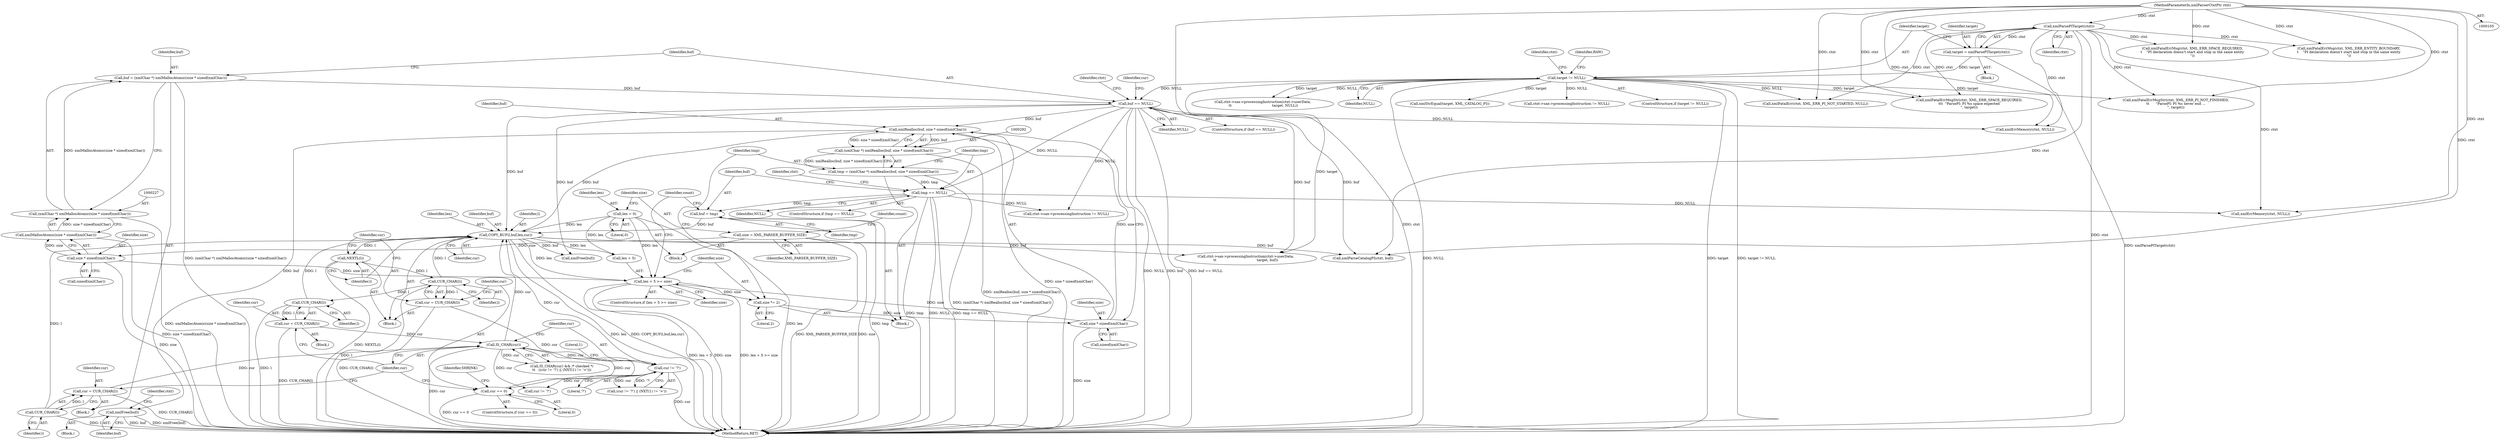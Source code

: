 digraph "0_Chrome_44a637b47793512bfb1d2589d43b8dc492a97629_0@pointer" {
"1000307" [label="(Call,xmlFree(buf))"];
"1000293" [label="(Call,xmlRealloc(buf, size * sizeof(xmlChar)))"];
"1000329" [label="(Call,COPY_BUF(l,buf,len,cur))"];
"1000338" [label="(Call,CUR_CHAR(l))"];
"1000334" [label="(Call,NEXTL(l))"];
"1000263" [label="(Call,CUR_CHAR(l))"];
"1000349" [label="(Call,CUR_CHAR(l))"];
"1000234" [label="(Call,buf == NULL)"];
"1000224" [label="(Call,buf = (xmlChar *) xmlMallocAtomic(size * sizeof(xmlChar)))"];
"1000226" [label="(Call,(xmlChar *) xmlMallocAtomic(size * sizeof(xmlChar)))"];
"1000228" [label="(Call,xmlMallocAtomic(size * sizeof(xmlChar)))"];
"1000229" [label="(Call,size * sizeof(xmlChar))"];
"1000117" [label="(Call,size = XML_PARSER_BUFFER_SIZE)"];
"1000162" [label="(Call,target != NULL)"];
"1000157" [label="(Call,target = xmlParsePITarget(ctxt))"];
"1000159" [label="(Call,xmlParsePITarget(ctxt))"];
"1000106" [label="(MethodParameterIn,xmlParserCtxtPtr ctxt)"];
"1000315" [label="(Call,buf = tmp)"];
"1000300" [label="(Call,tmp == NULL)"];
"1000289" [label="(Call,tmp = (xmlChar *) xmlRealloc(buf, size * sizeof(xmlChar)))"];
"1000291" [label="(Call,(xmlChar *) xmlRealloc(buf, size * sizeof(xmlChar)))"];
"1000113" [label="(Call,len = 0)"];
"1000267" [label="(Call,IS_CHAR(cur))"];
"1000347" [label="(Call,cur = CUR_CHAR(l))"];
"1000341" [label="(Call,cur == 0)"];
"1000336" [label="(Call,cur = CUR_CHAR(l))"];
"1000261" [label="(Call,cur = CUR_CHAR(l))"];
"1000270" [label="(Call,cur != '?')"];
"1000295" [label="(Call,size * sizeof(xmlChar))"];
"1000286" [label="(Call,size *= 2)"];
"1000279" [label="(Call,len + 5 >= size)"];
"1000117" [label="(Call,size = XML_PARSER_BUFFER_SIZE)"];
"1000308" [label="(Identifier,buf)"];
"1000199" [label="(Call,ctxt->sax->processingInstruction != NULL)"];
"1000235" [label="(Identifier,buf)"];
"1000340" [label="(ControlStructure,if (cur == 0))"];
"1000114" [label="(Identifier,len)"];
"1000288" [label="(Literal,2)"];
"1000375" [label="(Call,xmlFatalErrMsg(ctxt, XML_ERR_SPACE_REQUIRED,\n\t    \"PI declaration doesn't start and stop in the same entity\n\"))"];
"1000295" [label="(Call,size * sizeof(xmlChar))"];
"1000286" [label="(Call,size *= 2)"];
"1000451" [label="(MethodReturn,RET)"];
"1000293" [label="(Call,xmlRealloc(buf, size * sizeof(xmlChar)))"];
"1000230" [label="(Identifier,size)"];
"1000304" [label="(Call,xmlErrMemory(ctxt, NULL))"];
"1000137" [label="(Block,)"];
"1000345" [label="(Identifier,SHRINK)"];
"1000161" [label="(ControlStructure,if (target != NULL))"];
"1000158" [label="(Identifier,target)"];
"1000336" [label="(Call,cur = CUR_CHAR(l))"];
"1000271" [label="(Identifier,cur)"];
"1000330" [label="(Identifier,l)"];
"1000162" [label="(Call,target != NULL)"];
"1000436" [label="(Call,xmlFatalErr(ctxt, XML_ERR_PI_NOT_STARTED, NULL))"];
"1000290" [label="(Identifier,tmp)"];
"1000361" [label="(Call,xmlFatalErrMsgStr(ctxt, XML_ERR_PI_NOT_FINISHED,\n\t\t      \"ParsePI: PI %s never end ...\n\", target))"];
"1000226" [label="(Call,(xmlChar *) xmlMallocAtomic(size * sizeof(xmlChar)))"];
"1000307" [label="(Call,xmlFree(buf))"];
"1000206" [label="(Call,ctxt->sax->processingInstruction(ctxt->userData,\n \t\t                                     target, NULL))"];
"1000437" [label="(Identifier,ctxt)"];
"1000277" [label="(Block,)"];
"1000302" [label="(Identifier,NULL)"];
"1000297" [label="(Call,sizeof(xmlChar))"];
"1000266" [label="(Call,IS_CHAR(cur) && /* checked */\n\t\t   ((cur != '?') || (NXT(1) != '>')))"];
"1000275" [label="(Literal,1)"];
"1000311" [label="(Identifier,ctxt)"];
"1000236" [label="(Identifier,NULL)"];
"1000118" [label="(Identifier,size)"];
"1000319" [label="(Identifier,count)"];
"1000255" [label="(Call,xmlFatalErrMsgStr(ctxt, XML_ERR_SPACE_REQUIRED,\n\t\t\t  \"ParsePI: PI %s space expected\n\", target))"];
"1000432" [label="(Call,xmlFree(buf))"];
"1000349" [label="(Call,CUR_CHAR(l))"];
"1000159" [label="(Call,xmlParsePITarget(ctxt))"];
"1000165" [label="(Block,)"];
"1000238" [label="(Call,xmlErrMemory(ctxt, NULL))"];
"1000224" [label="(Call,buf = (xmlChar *) xmlMallocAtomic(size * sizeof(xmlChar)))"];
"1000231" [label="(Call,sizeof(xmlChar))"];
"1000344" [label="(Block,)"];
"1000280" [label="(Call,len + 5)"];
"1000234" [label="(Call,buf == NULL)"];
"1000329" [label="(Call,COPY_BUF(l,buf,len,cur))"];
"1000357" [label="(Call,cur != '?')"];
"1000169" [label="(Identifier,RAW)"];
"1000164" [label="(Identifier,NULL)"];
"1000160" [label="(Identifier,ctxt)"];
"1000126" [label="(Identifier,count)"];
"1000268" [label="(Identifier,cur)"];
"1000279" [label="(Call,len + 5 >= size)"];
"1000106" [label="(MethodParameterIn,xmlParserCtxtPtr ctxt)"];
"1000332" [label="(Identifier,len)"];
"1000315" [label="(Call,buf = tmp)"];
"1000299" [label="(ControlStructure,if (tmp == NULL))"];
"1000264" [label="(Identifier,l)"];
"1000115" [label="(Literal,0)"];
"1000270" [label="(Call,cur != '?')"];
"1000426" [label="(Call,ctxt->sax->processingInstruction(ctxt->userData,\n\t\t                                     target, buf))"];
"1000113" [label="(Call,len = 0)"];
"1000300" [label="(Call,tmp == NULL)"];
"1000342" [label="(Identifier,cur)"];
"1000419" [label="(Call,ctxt->sax->processingInstruction != NULL)"];
"1000406" [label="(Call,xmlParseCatalogPI(ctxt, buf))"];
"1000263" [label="(Call,CUR_CHAR(l))"];
"1000272" [label="(Literal,'?')"];
"1000294" [label="(Identifier,buf)"];
"1000335" [label="(Identifier,l)"];
"1000239" [label="(Identifier,ctxt)"];
"1000183" [label="(Call,xmlFatalErrMsg(ctxt, XML_ERR_ENTITY_BOUNDARY,\n\t    \"PI declaration doesn't start and stop in the same entity\n\"))"];
"1000348" [label="(Identifier,cur)"];
"1000334" [label="(Call,NEXTL(l))"];
"1000317" [label="(Identifier,tmp)"];
"1000107" [label="(Block,)"];
"1000233" [label="(ControlStructure,if (buf == NULL))"];
"1000296" [label="(Identifier,size)"];
"1000316" [label="(Identifier,buf)"];
"1000248" [label="(Identifier,cur)"];
"1000338" [label="(Call,CUR_CHAR(l))"];
"1000305" [label="(Identifier,ctxt)"];
"1000343" [label="(Literal,0)"];
"1000283" [label="(Identifier,size)"];
"1000267" [label="(Call,IS_CHAR(cur))"];
"1000291" [label="(Call,(xmlChar *) xmlRealloc(buf, size * sizeof(xmlChar)))"];
"1000163" [label="(Identifier,target)"];
"1000303" [label="(Block,)"];
"1000157" [label="(Call,target = xmlParsePITarget(ctxt))"];
"1000347" [label="(Call,cur = CUR_CHAR(l))"];
"1000278" [label="(ControlStructure,if (len + 5 >= size))"];
"1000333" [label="(Identifier,cur)"];
"1000225" [label="(Identifier,buf)"];
"1000119" [label="(Identifier,XML_PARSER_BUFFER_SIZE)"];
"1000284" [label="(Block,)"];
"1000262" [label="(Identifier,cur)"];
"1000301" [label="(Identifier,tmp)"];
"1000390" [label="(Call,xmlStrEqual(target, XML_CATALOG_PI))"];
"1000269" [label="(Call,(cur != '?') || (NXT(1) != '>'))"];
"1000287" [label="(Identifier,size)"];
"1000339" [label="(Identifier,l)"];
"1000350" [label="(Identifier,l)"];
"1000228" [label="(Call,xmlMallocAtomic(size * sizeof(xmlChar)))"];
"1000289" [label="(Call,tmp = (xmlChar *) xmlRealloc(buf, size * sizeof(xmlChar)))"];
"1000337" [label="(Identifier,cur)"];
"1000261" [label="(Call,cur = CUR_CHAR(l))"];
"1000341" [label="(Call,cur == 0)"];
"1000331" [label="(Identifier,buf)"];
"1000229" [label="(Call,size * sizeof(xmlChar))"];
"1000307" -> "1000303"  [label="AST: "];
"1000307" -> "1000308"  [label="CFG: "];
"1000308" -> "1000307"  [label="AST: "];
"1000311" -> "1000307"  [label="CFG: "];
"1000307" -> "1000451"  [label="DDG: xmlFree(buf)"];
"1000307" -> "1000451"  [label="DDG: buf"];
"1000293" -> "1000307"  [label="DDG: buf"];
"1000293" -> "1000291"  [label="AST: "];
"1000293" -> "1000295"  [label="CFG: "];
"1000294" -> "1000293"  [label="AST: "];
"1000295" -> "1000293"  [label="AST: "];
"1000291" -> "1000293"  [label="CFG: "];
"1000293" -> "1000451"  [label="DDG: size * sizeof(xmlChar)"];
"1000293" -> "1000291"  [label="DDG: buf"];
"1000293" -> "1000291"  [label="DDG: size * sizeof(xmlChar)"];
"1000329" -> "1000293"  [label="DDG: buf"];
"1000234" -> "1000293"  [label="DDG: buf"];
"1000295" -> "1000293"  [label="DDG: size"];
"1000329" -> "1000277"  [label="AST: "];
"1000329" -> "1000333"  [label="CFG: "];
"1000330" -> "1000329"  [label="AST: "];
"1000331" -> "1000329"  [label="AST: "];
"1000332" -> "1000329"  [label="AST: "];
"1000333" -> "1000329"  [label="AST: "];
"1000335" -> "1000329"  [label="CFG: "];
"1000329" -> "1000451"  [label="DDG: len"];
"1000329" -> "1000451"  [label="DDG: COPY_BUF(l,buf,len,cur)"];
"1000329" -> "1000279"  [label="DDG: len"];
"1000329" -> "1000280"  [label="DDG: len"];
"1000338" -> "1000329"  [label="DDG: l"];
"1000263" -> "1000329"  [label="DDG: l"];
"1000349" -> "1000329"  [label="DDG: l"];
"1000234" -> "1000329"  [label="DDG: buf"];
"1000315" -> "1000329"  [label="DDG: buf"];
"1000113" -> "1000329"  [label="DDG: len"];
"1000267" -> "1000329"  [label="DDG: cur"];
"1000270" -> "1000329"  [label="DDG: cur"];
"1000329" -> "1000334"  [label="DDG: l"];
"1000329" -> "1000406"  [label="DDG: buf"];
"1000329" -> "1000426"  [label="DDG: buf"];
"1000329" -> "1000432"  [label="DDG: buf"];
"1000338" -> "1000336"  [label="AST: "];
"1000338" -> "1000339"  [label="CFG: "];
"1000339" -> "1000338"  [label="AST: "];
"1000336" -> "1000338"  [label="CFG: "];
"1000338" -> "1000451"  [label="DDG: l"];
"1000338" -> "1000336"  [label="DDG: l"];
"1000334" -> "1000338"  [label="DDG: l"];
"1000338" -> "1000349"  [label="DDG: l"];
"1000334" -> "1000277"  [label="AST: "];
"1000334" -> "1000335"  [label="CFG: "];
"1000335" -> "1000334"  [label="AST: "];
"1000337" -> "1000334"  [label="CFG: "];
"1000334" -> "1000451"  [label="DDG: NEXTL(l)"];
"1000263" -> "1000261"  [label="AST: "];
"1000263" -> "1000264"  [label="CFG: "];
"1000264" -> "1000263"  [label="AST: "];
"1000261" -> "1000263"  [label="CFG: "];
"1000263" -> "1000451"  [label="DDG: l"];
"1000263" -> "1000261"  [label="DDG: l"];
"1000349" -> "1000347"  [label="AST: "];
"1000349" -> "1000350"  [label="CFG: "];
"1000350" -> "1000349"  [label="AST: "];
"1000347" -> "1000349"  [label="CFG: "];
"1000349" -> "1000451"  [label="DDG: l"];
"1000349" -> "1000347"  [label="DDG: l"];
"1000234" -> "1000233"  [label="AST: "];
"1000234" -> "1000236"  [label="CFG: "];
"1000235" -> "1000234"  [label="AST: "];
"1000236" -> "1000234"  [label="AST: "];
"1000239" -> "1000234"  [label="CFG: "];
"1000248" -> "1000234"  [label="CFG: "];
"1000234" -> "1000451"  [label="DDG: NULL"];
"1000234" -> "1000451"  [label="DDG: buf"];
"1000234" -> "1000451"  [label="DDG: buf == NULL"];
"1000224" -> "1000234"  [label="DDG: buf"];
"1000162" -> "1000234"  [label="DDG: NULL"];
"1000234" -> "1000238"  [label="DDG: NULL"];
"1000234" -> "1000300"  [label="DDG: NULL"];
"1000234" -> "1000406"  [label="DDG: buf"];
"1000234" -> "1000419"  [label="DDG: NULL"];
"1000234" -> "1000426"  [label="DDG: buf"];
"1000234" -> "1000432"  [label="DDG: buf"];
"1000224" -> "1000165"  [label="AST: "];
"1000224" -> "1000226"  [label="CFG: "];
"1000225" -> "1000224"  [label="AST: "];
"1000226" -> "1000224"  [label="AST: "];
"1000235" -> "1000224"  [label="CFG: "];
"1000224" -> "1000451"  [label="DDG: (xmlChar *) xmlMallocAtomic(size * sizeof(xmlChar))"];
"1000226" -> "1000224"  [label="DDG: xmlMallocAtomic(size * sizeof(xmlChar))"];
"1000226" -> "1000228"  [label="CFG: "];
"1000227" -> "1000226"  [label="AST: "];
"1000228" -> "1000226"  [label="AST: "];
"1000226" -> "1000451"  [label="DDG: xmlMallocAtomic(size * sizeof(xmlChar))"];
"1000228" -> "1000226"  [label="DDG: size * sizeof(xmlChar)"];
"1000228" -> "1000229"  [label="CFG: "];
"1000229" -> "1000228"  [label="AST: "];
"1000228" -> "1000451"  [label="DDG: size * sizeof(xmlChar)"];
"1000229" -> "1000228"  [label="DDG: size"];
"1000229" -> "1000231"  [label="CFG: "];
"1000230" -> "1000229"  [label="AST: "];
"1000231" -> "1000229"  [label="AST: "];
"1000229" -> "1000451"  [label="DDG: size"];
"1000117" -> "1000229"  [label="DDG: size"];
"1000229" -> "1000279"  [label="DDG: size"];
"1000117" -> "1000107"  [label="AST: "];
"1000117" -> "1000119"  [label="CFG: "];
"1000118" -> "1000117"  [label="AST: "];
"1000119" -> "1000117"  [label="AST: "];
"1000126" -> "1000117"  [label="CFG: "];
"1000117" -> "1000451"  [label="DDG: size"];
"1000117" -> "1000451"  [label="DDG: XML_PARSER_BUFFER_SIZE"];
"1000162" -> "1000161"  [label="AST: "];
"1000162" -> "1000164"  [label="CFG: "];
"1000163" -> "1000162"  [label="AST: "];
"1000164" -> "1000162"  [label="AST: "];
"1000169" -> "1000162"  [label="CFG: "];
"1000437" -> "1000162"  [label="CFG: "];
"1000162" -> "1000451"  [label="DDG: NULL"];
"1000162" -> "1000451"  [label="DDG: target"];
"1000162" -> "1000451"  [label="DDG: target != NULL"];
"1000157" -> "1000162"  [label="DDG: target"];
"1000162" -> "1000199"  [label="DDG: NULL"];
"1000162" -> "1000206"  [label="DDG: target"];
"1000162" -> "1000206"  [label="DDG: NULL"];
"1000162" -> "1000255"  [label="DDG: target"];
"1000162" -> "1000361"  [label="DDG: target"];
"1000162" -> "1000390"  [label="DDG: target"];
"1000162" -> "1000426"  [label="DDG: target"];
"1000162" -> "1000436"  [label="DDG: NULL"];
"1000157" -> "1000137"  [label="AST: "];
"1000157" -> "1000159"  [label="CFG: "];
"1000158" -> "1000157"  [label="AST: "];
"1000159" -> "1000157"  [label="AST: "];
"1000163" -> "1000157"  [label="CFG: "];
"1000157" -> "1000451"  [label="DDG: xmlParsePITarget(ctxt)"];
"1000159" -> "1000157"  [label="DDG: ctxt"];
"1000159" -> "1000160"  [label="CFG: "];
"1000160" -> "1000159"  [label="AST: "];
"1000159" -> "1000451"  [label="DDG: ctxt"];
"1000106" -> "1000159"  [label="DDG: ctxt"];
"1000159" -> "1000183"  [label="DDG: ctxt"];
"1000159" -> "1000238"  [label="DDG: ctxt"];
"1000159" -> "1000255"  [label="DDG: ctxt"];
"1000159" -> "1000304"  [label="DDG: ctxt"];
"1000159" -> "1000361"  [label="DDG: ctxt"];
"1000159" -> "1000375"  [label="DDG: ctxt"];
"1000159" -> "1000406"  [label="DDG: ctxt"];
"1000159" -> "1000436"  [label="DDG: ctxt"];
"1000106" -> "1000105"  [label="AST: "];
"1000106" -> "1000451"  [label="DDG: ctxt"];
"1000106" -> "1000183"  [label="DDG: ctxt"];
"1000106" -> "1000238"  [label="DDG: ctxt"];
"1000106" -> "1000255"  [label="DDG: ctxt"];
"1000106" -> "1000304"  [label="DDG: ctxt"];
"1000106" -> "1000361"  [label="DDG: ctxt"];
"1000106" -> "1000375"  [label="DDG: ctxt"];
"1000106" -> "1000406"  [label="DDG: ctxt"];
"1000106" -> "1000436"  [label="DDG: ctxt"];
"1000315" -> "1000284"  [label="AST: "];
"1000315" -> "1000317"  [label="CFG: "];
"1000316" -> "1000315"  [label="AST: "];
"1000317" -> "1000315"  [label="AST: "];
"1000319" -> "1000315"  [label="CFG: "];
"1000315" -> "1000451"  [label="DDG: tmp"];
"1000300" -> "1000315"  [label="DDG: tmp"];
"1000300" -> "1000299"  [label="AST: "];
"1000300" -> "1000302"  [label="CFG: "];
"1000301" -> "1000300"  [label="AST: "];
"1000302" -> "1000300"  [label="AST: "];
"1000305" -> "1000300"  [label="CFG: "];
"1000316" -> "1000300"  [label="CFG: "];
"1000300" -> "1000451"  [label="DDG: tmp"];
"1000300" -> "1000451"  [label="DDG: NULL"];
"1000300" -> "1000451"  [label="DDG: tmp == NULL"];
"1000289" -> "1000300"  [label="DDG: tmp"];
"1000300" -> "1000304"  [label="DDG: NULL"];
"1000300" -> "1000419"  [label="DDG: NULL"];
"1000289" -> "1000284"  [label="AST: "];
"1000289" -> "1000291"  [label="CFG: "];
"1000290" -> "1000289"  [label="AST: "];
"1000291" -> "1000289"  [label="AST: "];
"1000301" -> "1000289"  [label="CFG: "];
"1000289" -> "1000451"  [label="DDG: (xmlChar *) xmlRealloc(buf, size * sizeof(xmlChar))"];
"1000291" -> "1000289"  [label="DDG: xmlRealloc(buf, size * sizeof(xmlChar))"];
"1000292" -> "1000291"  [label="AST: "];
"1000291" -> "1000451"  [label="DDG: xmlRealloc(buf, size * sizeof(xmlChar))"];
"1000113" -> "1000107"  [label="AST: "];
"1000113" -> "1000115"  [label="CFG: "];
"1000114" -> "1000113"  [label="AST: "];
"1000115" -> "1000113"  [label="AST: "];
"1000118" -> "1000113"  [label="CFG: "];
"1000113" -> "1000451"  [label="DDG: len"];
"1000113" -> "1000279"  [label="DDG: len"];
"1000113" -> "1000280"  [label="DDG: len"];
"1000267" -> "1000266"  [label="AST: "];
"1000267" -> "1000268"  [label="CFG: "];
"1000268" -> "1000267"  [label="AST: "];
"1000271" -> "1000267"  [label="CFG: "];
"1000266" -> "1000267"  [label="CFG: "];
"1000267" -> "1000451"  [label="DDG: cur"];
"1000267" -> "1000266"  [label="DDG: cur"];
"1000347" -> "1000267"  [label="DDG: cur"];
"1000341" -> "1000267"  [label="DDG: cur"];
"1000261" -> "1000267"  [label="DDG: cur"];
"1000267" -> "1000270"  [label="DDG: cur"];
"1000267" -> "1000357"  [label="DDG: cur"];
"1000347" -> "1000344"  [label="AST: "];
"1000348" -> "1000347"  [label="AST: "];
"1000268" -> "1000347"  [label="CFG: "];
"1000347" -> "1000451"  [label="DDG: CUR_CHAR(l)"];
"1000341" -> "1000340"  [label="AST: "];
"1000341" -> "1000343"  [label="CFG: "];
"1000342" -> "1000341"  [label="AST: "];
"1000343" -> "1000341"  [label="AST: "];
"1000268" -> "1000341"  [label="CFG: "];
"1000345" -> "1000341"  [label="CFG: "];
"1000341" -> "1000451"  [label="DDG: cur == 0"];
"1000336" -> "1000341"  [label="DDG: cur"];
"1000336" -> "1000277"  [label="AST: "];
"1000337" -> "1000336"  [label="AST: "];
"1000342" -> "1000336"  [label="CFG: "];
"1000336" -> "1000451"  [label="DDG: CUR_CHAR(l)"];
"1000261" -> "1000165"  [label="AST: "];
"1000262" -> "1000261"  [label="AST: "];
"1000268" -> "1000261"  [label="CFG: "];
"1000261" -> "1000451"  [label="DDG: CUR_CHAR(l)"];
"1000270" -> "1000269"  [label="AST: "];
"1000270" -> "1000272"  [label="CFG: "];
"1000271" -> "1000270"  [label="AST: "];
"1000272" -> "1000270"  [label="AST: "];
"1000275" -> "1000270"  [label="CFG: "];
"1000269" -> "1000270"  [label="CFG: "];
"1000270" -> "1000451"  [label="DDG: cur"];
"1000270" -> "1000269"  [label="DDG: cur"];
"1000270" -> "1000269"  [label="DDG: '?'"];
"1000270" -> "1000357"  [label="DDG: cur"];
"1000295" -> "1000297"  [label="CFG: "];
"1000296" -> "1000295"  [label="AST: "];
"1000297" -> "1000295"  [label="AST: "];
"1000295" -> "1000451"  [label="DDG: size"];
"1000295" -> "1000279"  [label="DDG: size"];
"1000286" -> "1000295"  [label="DDG: size"];
"1000286" -> "1000284"  [label="AST: "];
"1000286" -> "1000288"  [label="CFG: "];
"1000287" -> "1000286"  [label="AST: "];
"1000288" -> "1000286"  [label="AST: "];
"1000290" -> "1000286"  [label="CFG: "];
"1000279" -> "1000286"  [label="DDG: size"];
"1000279" -> "1000278"  [label="AST: "];
"1000279" -> "1000283"  [label="CFG: "];
"1000280" -> "1000279"  [label="AST: "];
"1000283" -> "1000279"  [label="AST: "];
"1000287" -> "1000279"  [label="CFG: "];
"1000319" -> "1000279"  [label="CFG: "];
"1000279" -> "1000451"  [label="DDG: len + 5"];
"1000279" -> "1000451"  [label="DDG: size"];
"1000279" -> "1000451"  [label="DDG: len + 5 >= size"];
}
